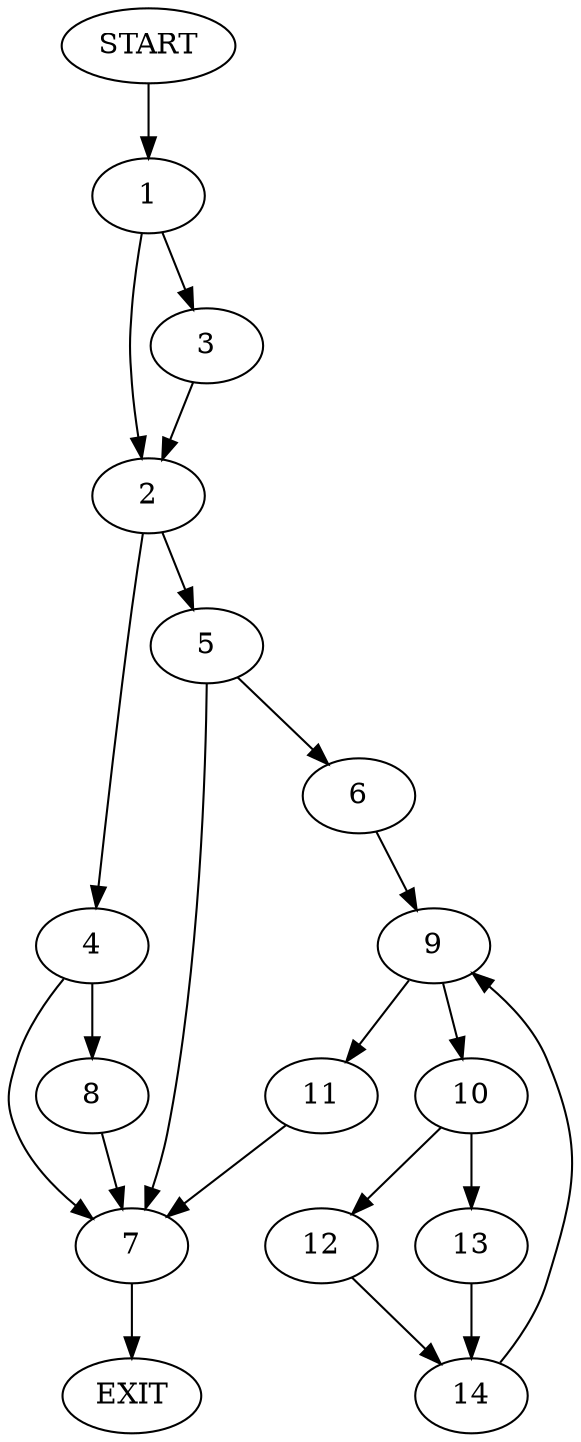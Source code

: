 digraph {
0 [label="START"]
15 [label="EXIT"]
0 -> 1
1 -> 2
1 -> 3
3 -> 2
2 -> 4
2 -> 5
5 -> 6
5 -> 7
4 -> 7
4 -> 8
8 -> 7
7 -> 15
6 -> 9
9 -> 10
9 -> 11
11 -> 7
10 -> 12
10 -> 13
13 -> 14
12 -> 14
14 -> 9
}
